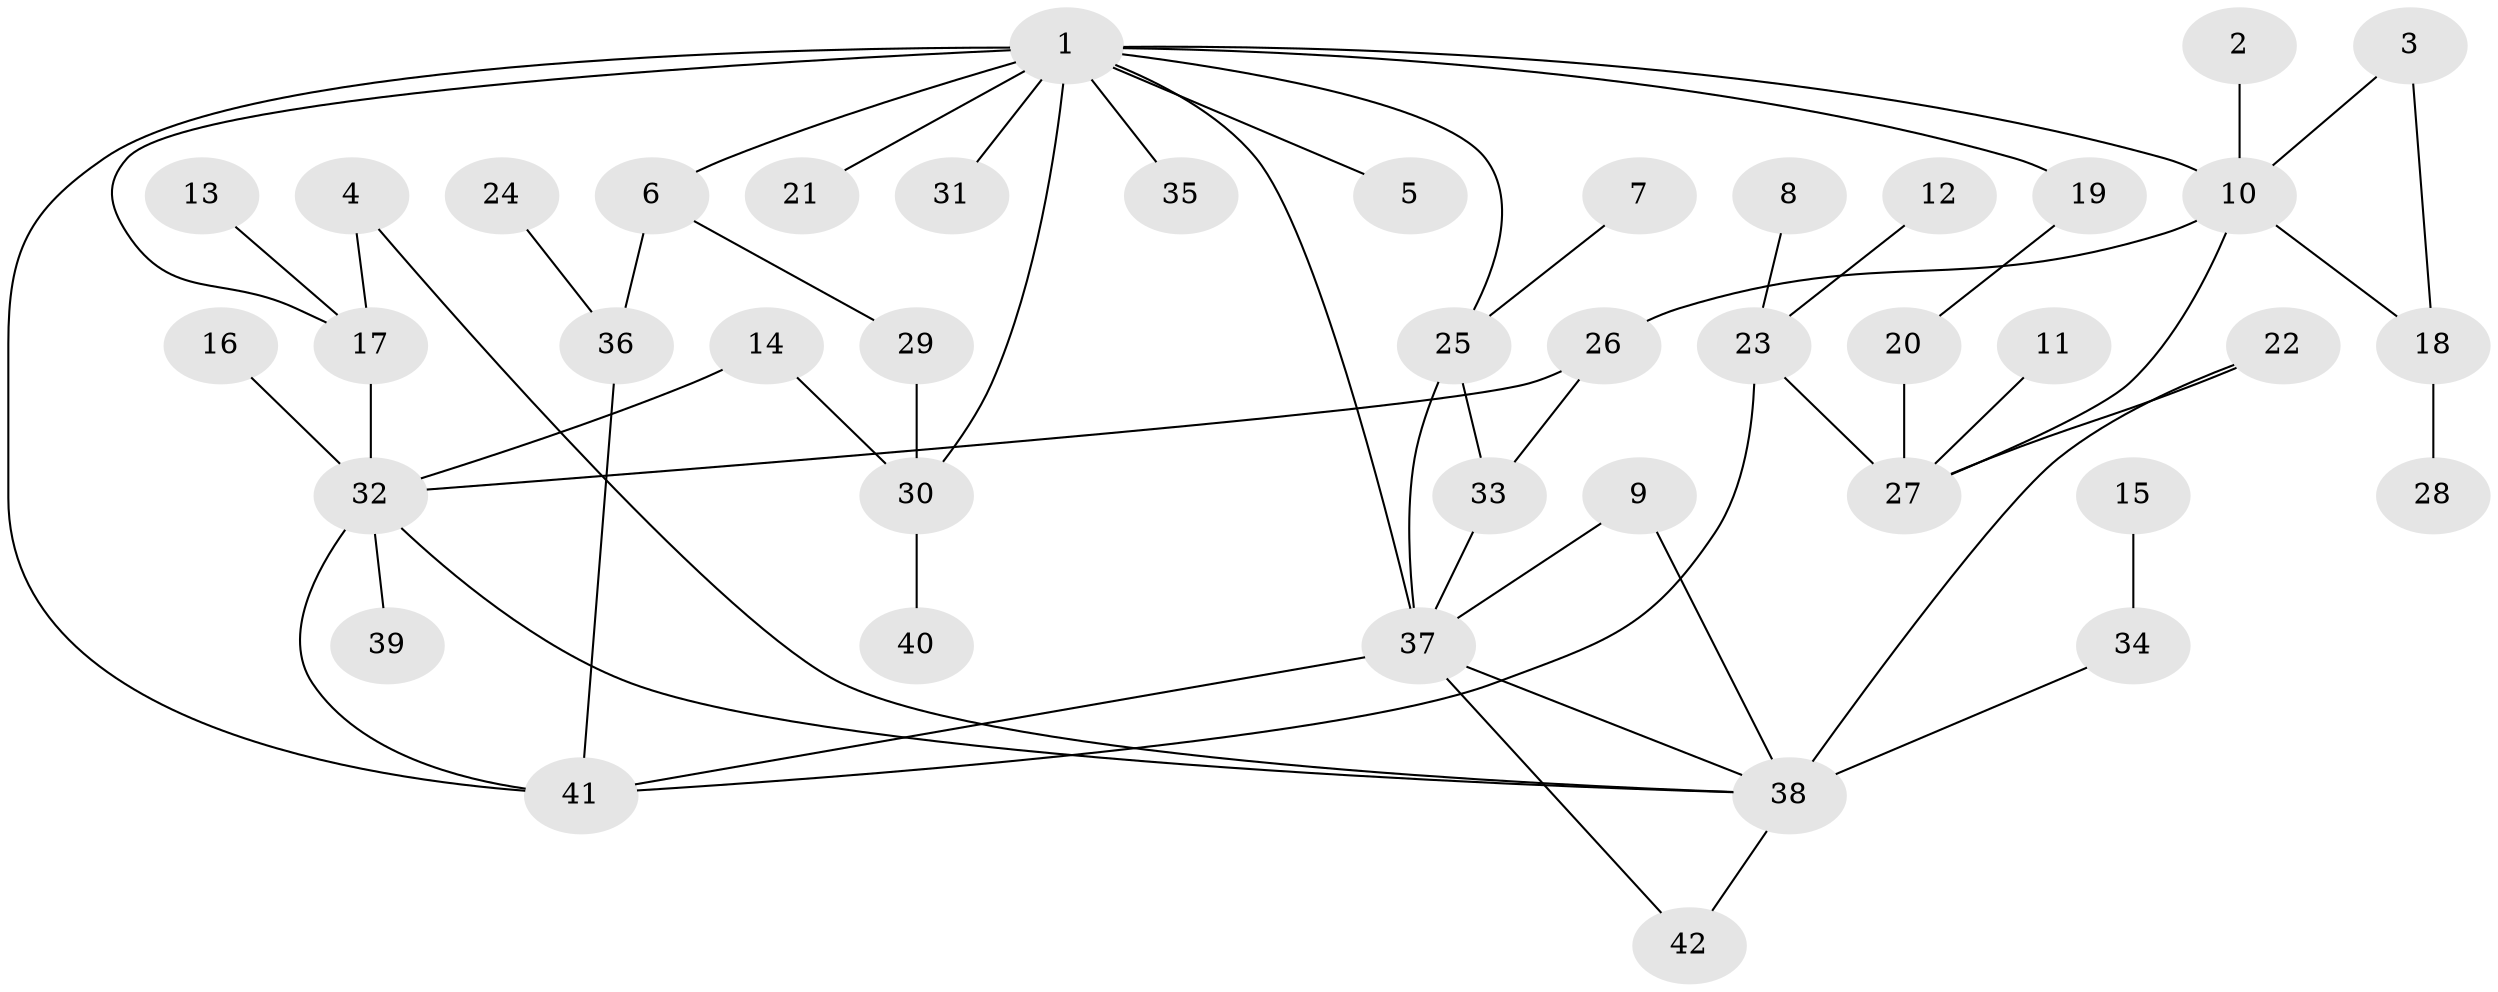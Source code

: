 // original degree distribution, {8: 0.012048192771084338, 6: 0.04819277108433735, 5: 0.04819277108433735, 3: 0.12048192771084337, 7: 0.012048192771084338, 2: 0.3132530120481928, 1: 0.3253012048192771, 4: 0.12048192771084337}
// Generated by graph-tools (version 1.1) at 2025/25/03/09/25 03:25:35]
// undirected, 42 vertices, 58 edges
graph export_dot {
graph [start="1"]
  node [color=gray90,style=filled];
  1;
  2;
  3;
  4;
  5;
  6;
  7;
  8;
  9;
  10;
  11;
  12;
  13;
  14;
  15;
  16;
  17;
  18;
  19;
  20;
  21;
  22;
  23;
  24;
  25;
  26;
  27;
  28;
  29;
  30;
  31;
  32;
  33;
  34;
  35;
  36;
  37;
  38;
  39;
  40;
  41;
  42;
  1 -- 5 [weight=1.0];
  1 -- 6 [weight=1.0];
  1 -- 10 [weight=1.0];
  1 -- 17 [weight=1.0];
  1 -- 19 [weight=1.0];
  1 -- 21 [weight=1.0];
  1 -- 25 [weight=1.0];
  1 -- 30 [weight=1.0];
  1 -- 31 [weight=1.0];
  1 -- 35 [weight=1.0];
  1 -- 37 [weight=1.0];
  1 -- 41 [weight=2.0];
  2 -- 10 [weight=1.0];
  3 -- 10 [weight=1.0];
  3 -- 18 [weight=1.0];
  4 -- 17 [weight=1.0];
  4 -- 38 [weight=1.0];
  6 -- 29 [weight=1.0];
  6 -- 36 [weight=1.0];
  7 -- 25 [weight=1.0];
  8 -- 23 [weight=1.0];
  9 -- 37 [weight=1.0];
  9 -- 38 [weight=1.0];
  10 -- 18 [weight=1.0];
  10 -- 26 [weight=1.0];
  10 -- 27 [weight=1.0];
  11 -- 27 [weight=1.0];
  12 -- 23 [weight=1.0];
  13 -- 17 [weight=1.0];
  14 -- 30 [weight=1.0];
  14 -- 32 [weight=1.0];
  15 -- 34 [weight=1.0];
  16 -- 32 [weight=1.0];
  17 -- 32 [weight=3.0];
  18 -- 28 [weight=1.0];
  19 -- 20 [weight=1.0];
  20 -- 27 [weight=1.0];
  22 -- 27 [weight=1.0];
  22 -- 38 [weight=1.0];
  23 -- 27 [weight=1.0];
  23 -- 41 [weight=1.0];
  24 -- 36 [weight=1.0];
  25 -- 33 [weight=1.0];
  25 -- 37 [weight=1.0];
  26 -- 32 [weight=1.0];
  26 -- 33 [weight=1.0];
  29 -- 30 [weight=1.0];
  30 -- 40 [weight=1.0];
  32 -- 38 [weight=1.0];
  32 -- 39 [weight=1.0];
  32 -- 41 [weight=1.0];
  33 -- 37 [weight=1.0];
  34 -- 38 [weight=2.0];
  36 -- 41 [weight=1.0];
  37 -- 38 [weight=1.0];
  37 -- 41 [weight=2.0];
  37 -- 42 [weight=1.0];
  38 -- 42 [weight=1.0];
}
